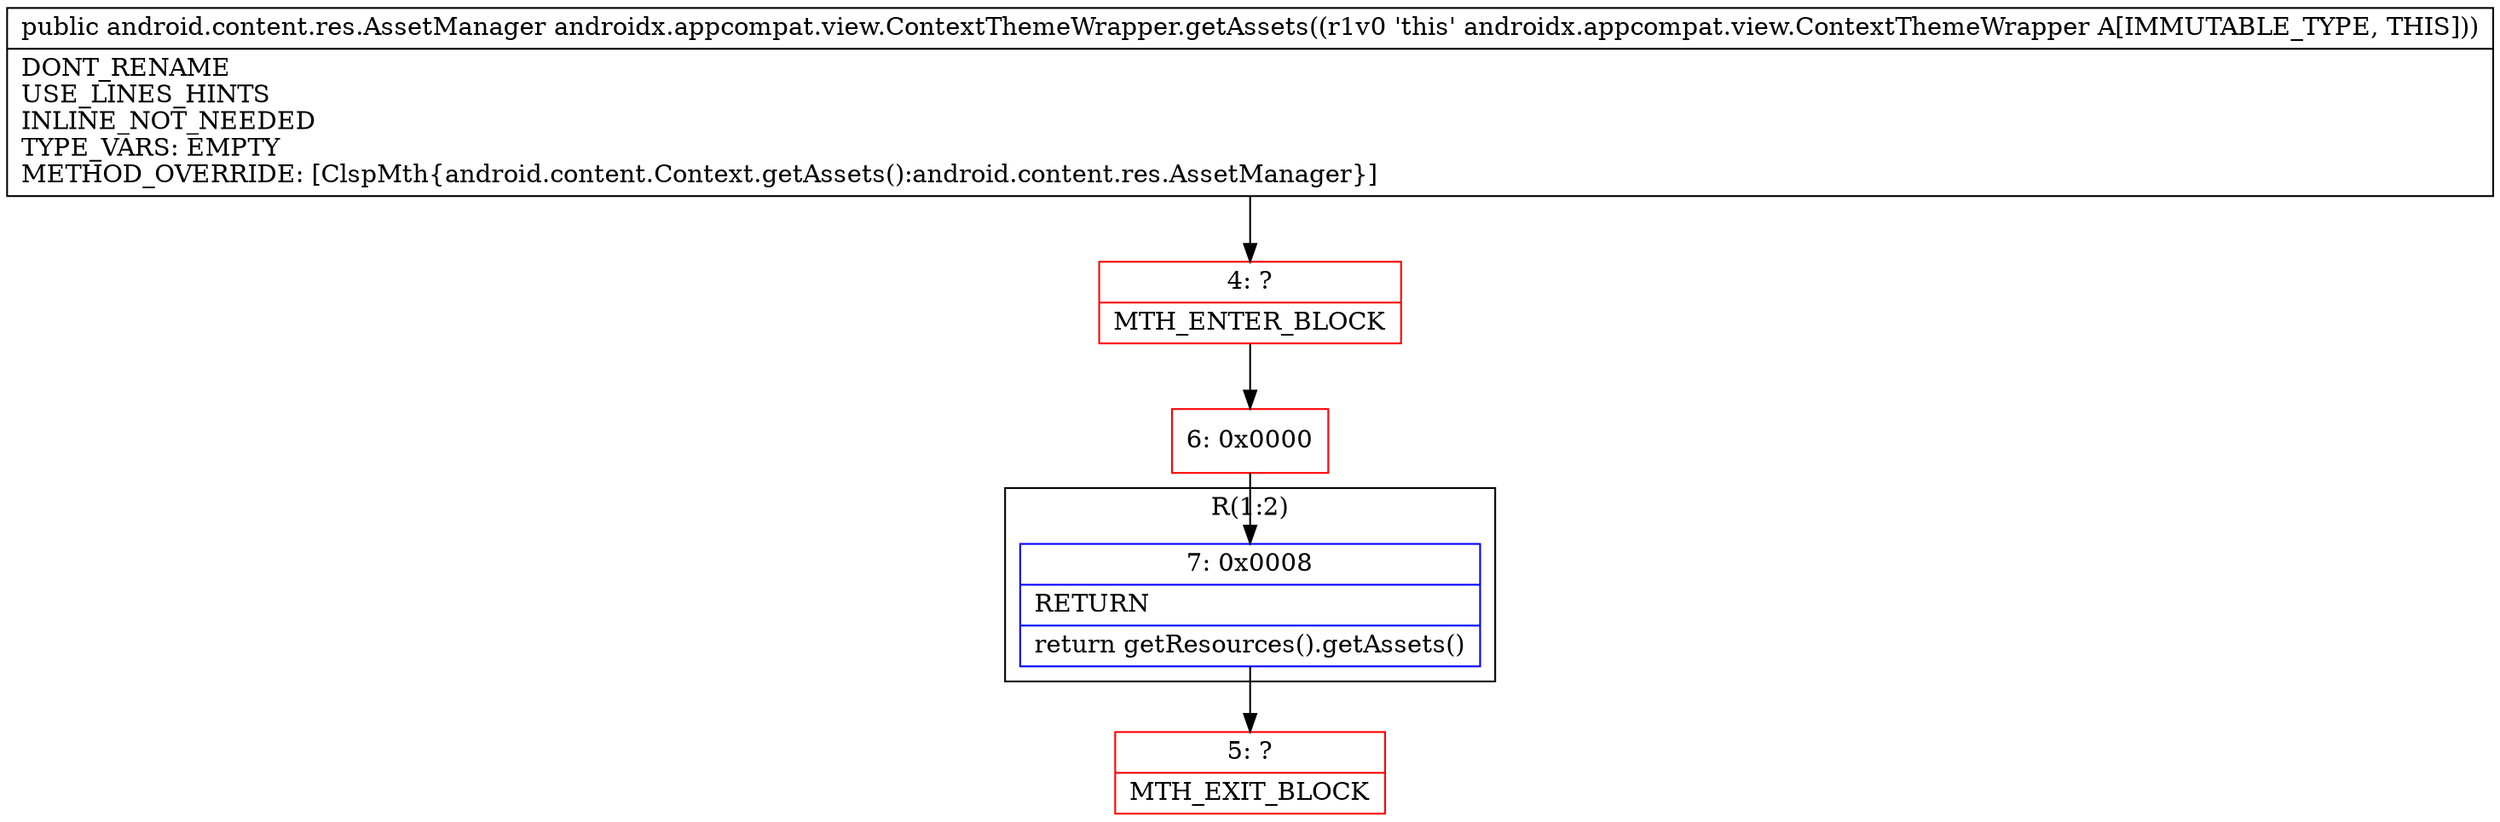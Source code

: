 digraph "CFG forandroidx.appcompat.view.ContextThemeWrapper.getAssets()Landroid\/content\/res\/AssetManager;" {
subgraph cluster_Region_210839237 {
label = "R(1:2)";
node [shape=record,color=blue];
Node_7 [shape=record,label="{7\:\ 0x0008|RETURN\l|return getResources().getAssets()\l}"];
}
Node_4 [shape=record,color=red,label="{4\:\ ?|MTH_ENTER_BLOCK\l}"];
Node_6 [shape=record,color=red,label="{6\:\ 0x0000}"];
Node_5 [shape=record,color=red,label="{5\:\ ?|MTH_EXIT_BLOCK\l}"];
MethodNode[shape=record,label="{public android.content.res.AssetManager androidx.appcompat.view.ContextThemeWrapper.getAssets((r1v0 'this' androidx.appcompat.view.ContextThemeWrapper A[IMMUTABLE_TYPE, THIS]))  | DONT_RENAME\lUSE_LINES_HINTS\lINLINE_NOT_NEEDED\lTYPE_VARS: EMPTY\lMETHOD_OVERRIDE: [ClspMth\{android.content.Context.getAssets():android.content.res.AssetManager\}]\l}"];
MethodNode -> Node_4;Node_7 -> Node_5;
Node_4 -> Node_6;
Node_6 -> Node_7;
}

